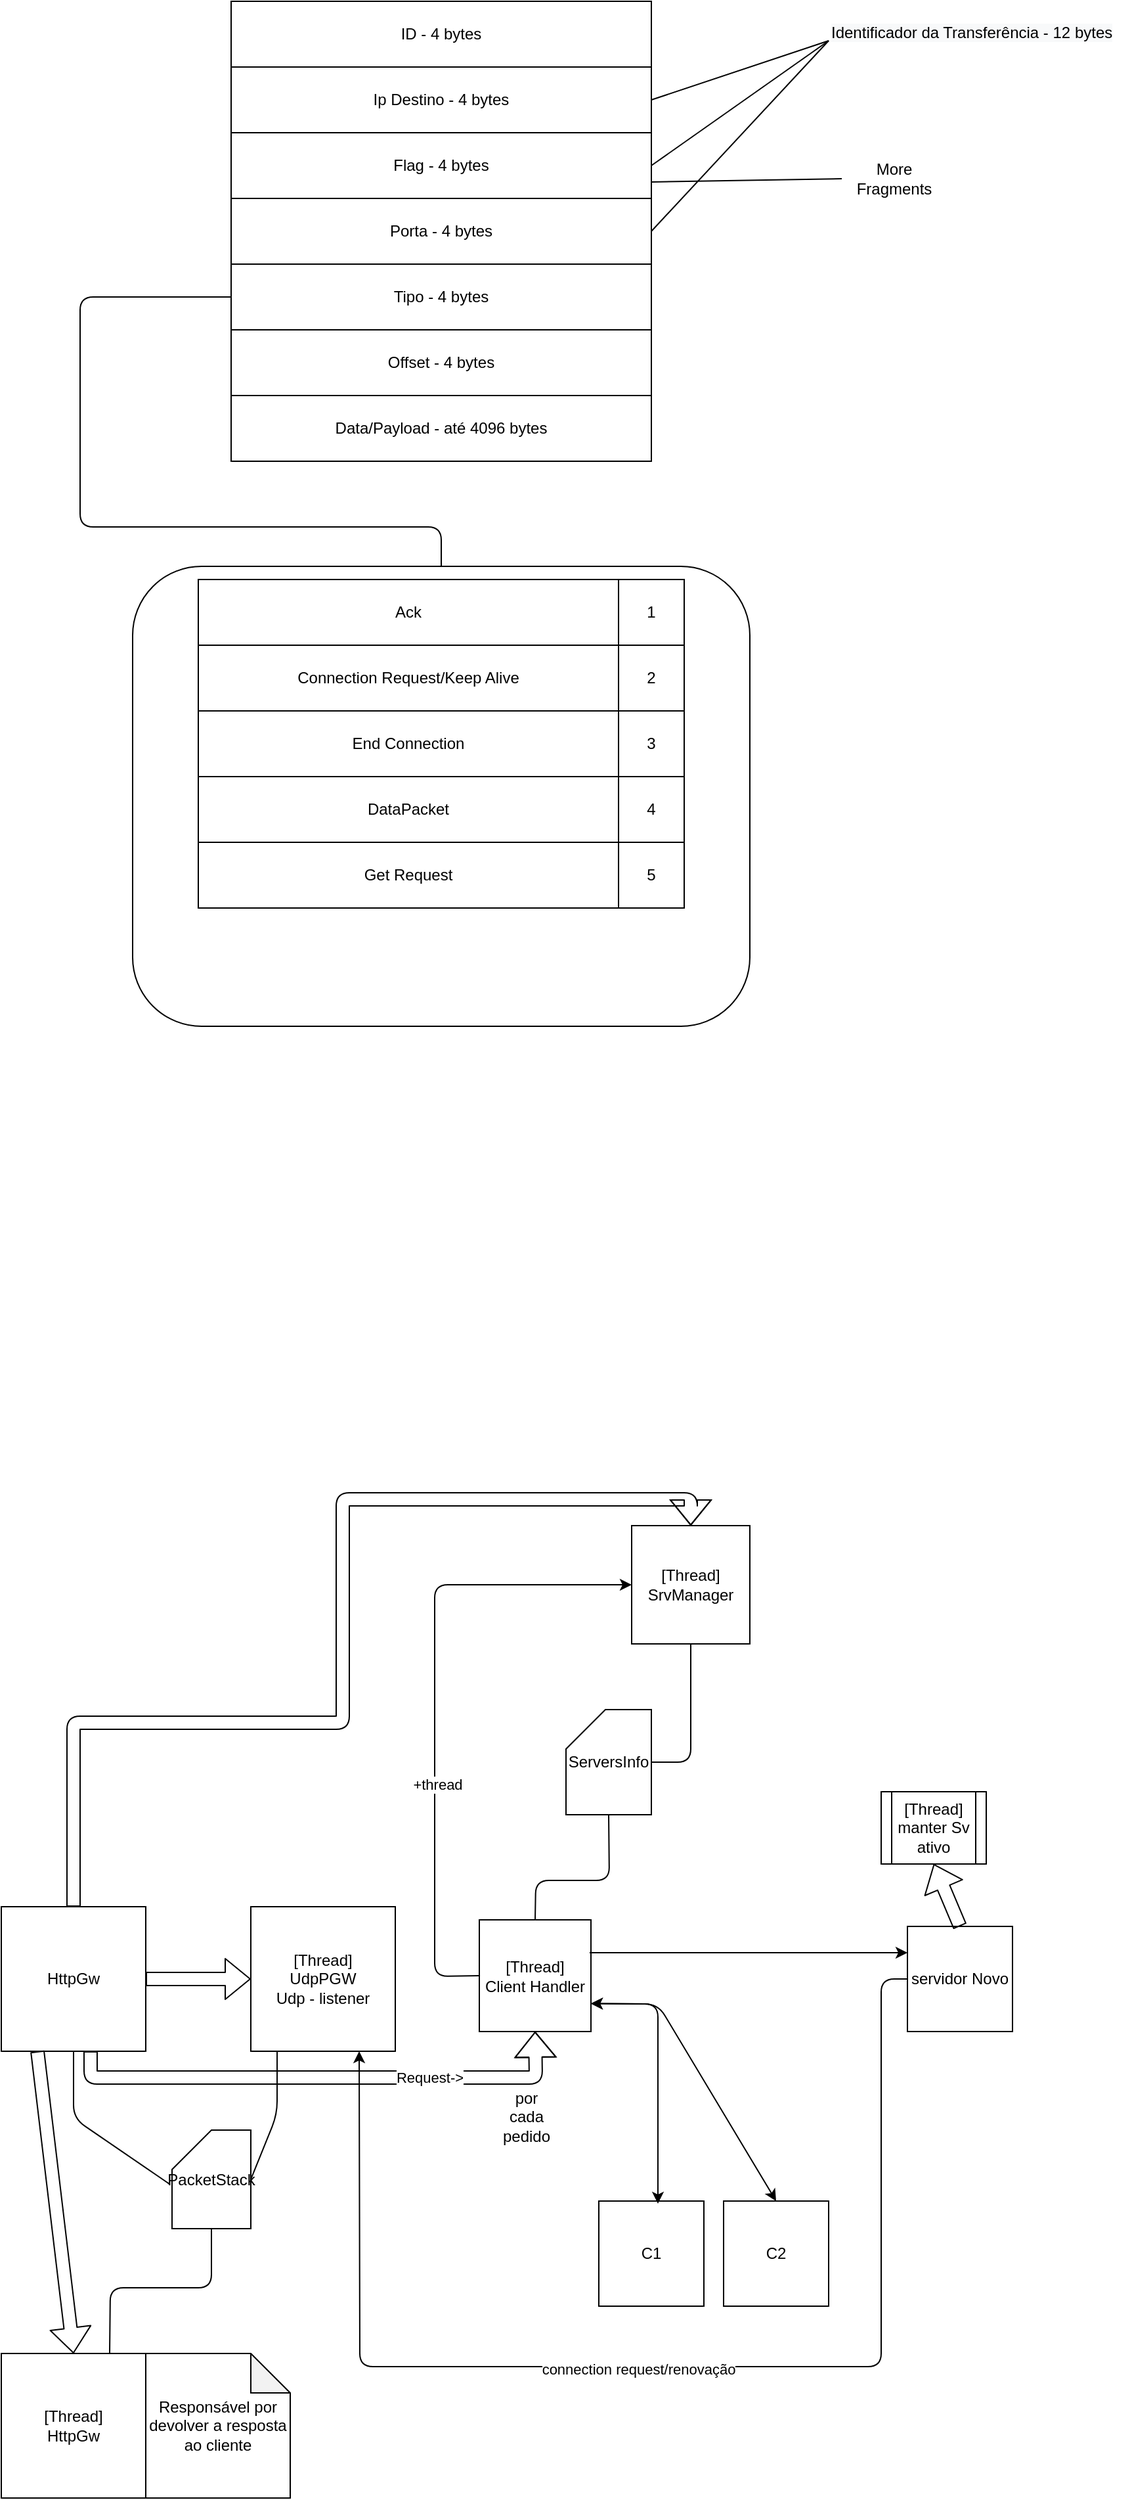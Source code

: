 <mxfile version="14.5.1" type="device"><diagram id="cq_N_JHk0V6czlqZl5l5" name="Página-1"><mxGraphModel dx="1113" dy="791" grid="1" gridSize="10" guides="1" tooltips="1" connect="1" arrows="1" fold="1" page="1" pageScale="1" pageWidth="827" pageHeight="1169" math="0" shadow="0"><root><mxCell id="0"/><mxCell id="1" parent="0"/><mxCell id="DTXv0WOeQ2A3S2TirWm5-17" value="" style="rounded=1;whiteSpace=wrap;html=1;fillColor=none;" parent="1" vertex="1"><mxGeometry x="150" y="510" width="470" height="350" as="geometry"/></mxCell><mxCell id="DTXv0WOeQ2A3S2TirWm5-1" value="Ip Destino - 4 bytes" style="rounded=0;whiteSpace=wrap;html=1;" parent="1" vertex="1"><mxGeometry x="225" y="130" width="320" height="50" as="geometry"/></mxCell><mxCell id="DTXv0WOeQ2A3S2TirWm5-2" value="ID - 4 bytes" style="rounded=0;whiteSpace=wrap;html=1;" parent="1" vertex="1"><mxGeometry x="225" y="80" width="320" height="50" as="geometry"/></mxCell><mxCell id="DTXv0WOeQ2A3S2TirWm5-3" value="Offset - 4 bytes" style="rounded=0;whiteSpace=wrap;html=1;" parent="1" vertex="1"><mxGeometry x="225" y="330" width="320" height="50" as="geometry"/></mxCell><mxCell id="DTXv0WOeQ2A3S2TirWm5-4" value="Tipo - 4 bytes" style="rounded=0;whiteSpace=wrap;html=1;" parent="1" vertex="1"><mxGeometry x="225" y="280" width="320" height="50" as="geometry"/></mxCell><mxCell id="DTXv0WOeQ2A3S2TirWm5-5" value="Data/Payload - até 4096 bytes" style="rounded=0;whiteSpace=wrap;html=1;" parent="1" vertex="1"><mxGeometry x="225" y="380" width="320" height="50" as="geometry"/></mxCell><mxCell id="DTXv0WOeQ2A3S2TirWm5-6" value="Flag - 4 bytes" style="rounded=0;whiteSpace=wrap;html=1;" parent="1" vertex="1"><mxGeometry x="225" y="180" width="320" height="50" as="geometry"/></mxCell><mxCell id="DTXv0WOeQ2A3S2TirWm5-7" value="Connection Request/Keep Alive" style="rounded=0;whiteSpace=wrap;html=1;" parent="1" vertex="1"><mxGeometry x="200" y="570" width="320" height="50" as="geometry"/></mxCell><mxCell id="DTXv0WOeQ2A3S2TirWm5-8" value="Ack" style="rounded=0;whiteSpace=wrap;html=1;" parent="1" vertex="1"><mxGeometry x="200" y="520" width="320" height="50" as="geometry"/></mxCell><mxCell id="DTXv0WOeQ2A3S2TirWm5-9" value="End Connection" style="rounded=0;whiteSpace=wrap;html=1;" parent="1" vertex="1"><mxGeometry x="200" y="620" width="320" height="50" as="geometry"/></mxCell><mxCell id="DTXv0WOeQ2A3S2TirWm5-10" value="DataPacket" style="rounded=0;whiteSpace=wrap;html=1;" parent="1" vertex="1"><mxGeometry x="200" y="670" width="320" height="50" as="geometry"/></mxCell><mxCell id="DTXv0WOeQ2A3S2TirWm5-11" value="1" style="rounded=0;whiteSpace=wrap;html=1;" parent="1" vertex="1"><mxGeometry x="520" y="520" width="50" height="50" as="geometry"/></mxCell><mxCell id="DTXv0WOeQ2A3S2TirWm5-12" value="2" style="rounded=0;whiteSpace=wrap;html=1;" parent="1" vertex="1"><mxGeometry x="520" y="570" width="50" height="50" as="geometry"/></mxCell><mxCell id="DTXv0WOeQ2A3S2TirWm5-13" value="3" style="rounded=0;whiteSpace=wrap;html=1;" parent="1" vertex="1"><mxGeometry x="520" y="620" width="50" height="50" as="geometry"/></mxCell><mxCell id="DTXv0WOeQ2A3S2TirWm5-14" value="4" style="rounded=0;whiteSpace=wrap;html=1;" parent="1" vertex="1"><mxGeometry x="520" y="670" width="50" height="50" as="geometry"/></mxCell><mxCell id="DTXv0WOeQ2A3S2TirWm5-16" value="" style="endArrow=none;html=1;entryX=0;entryY=0.5;entryDx=0;entryDy=0;exitX=0.5;exitY=0;exitDx=0;exitDy=0;" parent="1" source="DTXv0WOeQ2A3S2TirWm5-17" target="DTXv0WOeQ2A3S2TirWm5-4" edge="1"><mxGeometry width="50" height="50" relative="1" as="geometry"><mxPoint x="360" y="480" as="sourcePoint"/><mxPoint x="80" y="390" as="targetPoint"/><Array as="points"><mxPoint x="385" y="480"/><mxPoint x="110" y="480"/><mxPoint x="110" y="305"/></Array></mxGeometry></mxCell><mxCell id="DTXv0WOeQ2A3S2TirWm5-19" value="Porta - 4 bytes" style="rounded=0;whiteSpace=wrap;html=1;" parent="1" vertex="1"><mxGeometry x="225" y="230" width="320" height="50" as="geometry"/></mxCell><mxCell id="DTXv0WOeQ2A3S2TirWm5-20" value="Get Request" style="rounded=0;whiteSpace=wrap;html=1;" parent="1" vertex="1"><mxGeometry x="200" y="720" width="320" height="50" as="geometry"/></mxCell><mxCell id="DTXv0WOeQ2A3S2TirWm5-22" value="5" style="rounded=0;whiteSpace=wrap;html=1;" parent="1" vertex="1"><mxGeometry x="520" y="720" width="50" height="50" as="geometry"/></mxCell><mxCell id="DTXv0WOeQ2A3S2TirWm5-23" value="" style="endArrow=none;html=1;exitX=1;exitY=0.5;exitDx=0;exitDy=0;" parent="1" edge="1" source="DTXv0WOeQ2A3S2TirWm5-6"><mxGeometry width="50" height="50" relative="1" as="geometry"><mxPoint x="545" y="-10" as="sourcePoint"/><mxPoint x="680" y="110" as="targetPoint"/></mxGeometry></mxCell><mxCell id="DTXv0WOeQ2A3S2TirWm5-24" value="" style="endArrow=none;html=1;exitX=1;exitY=0.5;exitDx=0;exitDy=0;" parent="1" edge="1" source="DTXv0WOeQ2A3S2TirWm5-1"><mxGeometry width="50" height="50" relative="1" as="geometry"><mxPoint x="545" y="30" as="sourcePoint"/><mxPoint x="680" y="110" as="targetPoint"/></mxGeometry></mxCell><mxCell id="DTXv0WOeQ2A3S2TirWm5-25" value="" style="endArrow=none;html=1;exitX=1;exitY=0.5;exitDx=0;exitDy=0;" parent="1" edge="1" source="DTXv0WOeQ2A3S2TirWm5-19"><mxGeometry width="50" height="50" relative="1" as="geometry"><mxPoint x="545" y="80" as="sourcePoint"/><mxPoint x="680" y="110" as="targetPoint"/><Array as="points"><mxPoint x="680" y="110"/></Array></mxGeometry></mxCell><mxCell id="DTXv0WOeQ2A3S2TirWm5-31" value="[Thread]&lt;br&gt;UdpPGW&lt;br&gt;Udp - listener" style="whiteSpace=wrap;html=1;aspect=fixed;fillColor=#ffffff;" parent="1" vertex="1"><mxGeometry x="240" y="1530" width="110" height="110" as="geometry"/></mxCell><mxCell id="DTXv0WOeQ2A3S2TirWm5-32" value="[Thread]&lt;br&gt;SrvManager" style="whiteSpace=wrap;html=1;aspect=fixed;fillColor=#ffffff;" parent="1" vertex="1"><mxGeometry x="530" y="1240" width="90" height="90" as="geometry"/></mxCell><mxCell id="DTXv0WOeQ2A3S2TirWm5-34" value="" style="endArrow=classic;html=1;exitX=0;exitY=0.5;exitDx=0;exitDy=0;entryX=0;entryY=0.5;entryDx=0;entryDy=0;" parent="1" source="PgMdf3JUyPcmJIXbT_ub-4" target="DTXv0WOeQ2A3S2TirWm5-32" edge="1"><mxGeometry width="50" height="50" relative="1" as="geometry"><mxPoint x="540" y="1650" as="sourcePoint"/><mxPoint x="590" y="1600" as="targetPoint"/><Array as="points"><mxPoint x="380" y="1583"/><mxPoint x="380" y="1285"/></Array></mxGeometry></mxCell><mxCell id="PgMdf3JUyPcmJIXbT_ub-2" value="+thread" style="edgeLabel;html=1;align=center;verticalAlign=middle;resizable=0;points=[];" parent="DTXv0WOeQ2A3S2TirWm5-34" vertex="1" connectable="0"><mxGeometry x="-0.254" y="-2" relative="1" as="geometry"><mxPoint as="offset"/></mxGeometry></mxCell><mxCell id="DTXv0WOeQ2A3S2TirWm5-41" value="C1" style="whiteSpace=wrap;html=1;aspect=fixed;fillColor=#ffffff;" parent="1" vertex="1"><mxGeometry x="505" y="1754" width="80" height="80" as="geometry"/></mxCell><mxCell id="DTXv0WOeQ2A3S2TirWm5-42" value="C2" style="whiteSpace=wrap;html=1;aspect=fixed;fillColor=#ffffff;" parent="1" vertex="1"><mxGeometry x="600" y="1754" width="80" height="80" as="geometry"/></mxCell><mxCell id="DTXv0WOeQ2A3S2TirWm5-44" value="servidor Novo" style="whiteSpace=wrap;html=1;aspect=fixed;fillColor=#ffffff;" parent="1" vertex="1"><mxGeometry x="740" y="1545" width="80" height="80" as="geometry"/></mxCell><mxCell id="PgMdf3JUyPcmJIXbT_ub-1" value="[Thread] manter Sv ativo" style="shape=process;whiteSpace=wrap;html=1;backgroundOutline=1;" parent="1" vertex="1"><mxGeometry x="720" y="1442.5" width="80" height="55" as="geometry"/></mxCell><mxCell id="PgMdf3JUyPcmJIXbT_ub-3" value="HttpGw" style="whiteSpace=wrap;html=1;aspect=fixed;" parent="1" vertex="1"><mxGeometry x="50" y="1530" width="110" height="110" as="geometry"/></mxCell><mxCell id="PgMdf3JUyPcmJIXbT_ub-4" value="[Thread]&lt;br&gt;Client Handler" style="whiteSpace=wrap;html=1;aspect=fixed;" parent="1" vertex="1"><mxGeometry x="414" y="1540" width="85" height="85" as="geometry"/></mxCell><mxCell id="PgMdf3JUyPcmJIXbT_ub-8" value="ServersInfo" style="shape=card;whiteSpace=wrap;html=1;" parent="1" vertex="1"><mxGeometry x="480" y="1380" width="65" height="80" as="geometry"/></mxCell><mxCell id="PgMdf3JUyPcmJIXbT_ub-9" value="" style="endArrow=none;html=1;entryX=0.5;entryY=1;entryDx=0;entryDy=0;entryPerimeter=0;exitX=0.5;exitY=0;exitDx=0;exitDy=0;" parent="1" source="PgMdf3JUyPcmJIXbT_ub-4" target="PgMdf3JUyPcmJIXbT_ub-8" edge="1"><mxGeometry width="50" height="50" relative="1" as="geometry"><mxPoint x="487.5" y="1530" as="sourcePoint"/><mxPoint x="537.5" y="1480" as="targetPoint"/><Array as="points"><mxPoint x="457" y="1510"/><mxPoint x="513" y="1510"/></Array></mxGeometry></mxCell><mxCell id="PgMdf3JUyPcmJIXbT_ub-10" value="" style="endArrow=none;html=1;entryX=0.5;entryY=1;entryDx=0;entryDy=0;exitX=1;exitY=0.5;exitDx=0;exitDy=0;exitPerimeter=0;" parent="1" source="PgMdf3JUyPcmJIXbT_ub-8" target="DTXv0WOeQ2A3S2TirWm5-32" edge="1"><mxGeometry width="50" height="50" relative="1" as="geometry"><mxPoint x="550" y="1420" as="sourcePoint"/><mxPoint x="620" y="1350" as="targetPoint"/><Array as="points"><mxPoint x="575" y="1420"/></Array></mxGeometry></mxCell><mxCell id="PgMdf3JUyPcmJIXbT_ub-15" value="" style="shape=flexArrow;endArrow=classic;html=1;entryX=0;entryY=0.5;entryDx=0;entryDy=0;exitX=1;exitY=0.5;exitDx=0;exitDy=0;" parent="1" source="PgMdf3JUyPcmJIXbT_ub-3" target="DTXv0WOeQ2A3S2TirWm5-31" edge="1"><mxGeometry width="50" height="50" relative="1" as="geometry"><mxPoint x="160" y="1600" as="sourcePoint"/><mxPoint x="210" y="1550" as="targetPoint"/></mxGeometry></mxCell><mxCell id="PgMdf3JUyPcmJIXbT_ub-16" value="" style="shape=flexArrow;endArrow=classic;html=1;entryX=0.5;entryY=1;entryDx=0;entryDy=0;exitX=0.618;exitY=1;exitDx=0;exitDy=0;exitPerimeter=0;" parent="1" source="PgMdf3JUyPcmJIXbT_ub-3" target="PgMdf3JUyPcmJIXbT_ub-4" edge="1"><mxGeometry width="50" height="50" relative="1" as="geometry"><mxPoint x="120" y="1660" as="sourcePoint"/><mxPoint x="160" y="1660" as="targetPoint"/><Array as="points"><mxPoint x="118" y="1660"/><mxPoint x="457" y="1660"/></Array></mxGeometry></mxCell><mxCell id="PgMdf3JUyPcmJIXbT_ub-32" value="Request-&amp;gt;" style="edgeLabel;html=1;align=center;verticalAlign=middle;resizable=0;points=[];" parent="PgMdf3JUyPcmJIXbT_ub-16" vertex="1" connectable="0"><mxGeometry x="0.411" relative="1" as="geometry"><mxPoint as="offset"/></mxGeometry></mxCell><mxCell id="PgMdf3JUyPcmJIXbT_ub-17" value="" style="shape=flexArrow;endArrow=classic;html=1;exitX=0.5;exitY=0;exitDx=0;exitDy=0;entryX=0.5;entryY=0;entryDx=0;entryDy=0;" parent="1" source="PgMdf3JUyPcmJIXbT_ub-3" target="DTXv0WOeQ2A3S2TirWm5-32" edge="1"><mxGeometry width="50" height="50" relative="1" as="geometry"><mxPoint x="50" y="1385" as="sourcePoint"/><mxPoint x="450" y="1250" as="targetPoint"/><Array as="points"><mxPoint x="105" y="1390"/><mxPoint x="310" y="1390"/><mxPoint x="310" y="1220"/><mxPoint x="575" y="1220"/></Array></mxGeometry></mxCell><mxCell id="PgMdf3JUyPcmJIXbT_ub-18" value="" style="shape=flexArrow;endArrow=classic;html=1;exitX=0.5;exitY=0;exitDx=0;exitDy=0;entryX=0.5;entryY=1;entryDx=0;entryDy=0;" parent="1" source="DTXv0WOeQ2A3S2TirWm5-44" target="PgMdf3JUyPcmJIXbT_ub-1" edge="1"><mxGeometry width="50" height="50" relative="1" as="geometry"><mxPoint x="750" y="1545" as="sourcePoint"/><mxPoint x="800" y="1495" as="targetPoint"/></mxGeometry></mxCell><mxCell id="PgMdf3JUyPcmJIXbT_ub-19" value="" style="endArrow=classic;startArrow=classic;html=1;exitX=1;exitY=0.75;exitDx=0;exitDy=0;" parent="1" source="PgMdf3JUyPcmJIXbT_ub-4" edge="1"><mxGeometry width="50" height="50" relative="1" as="geometry"><mxPoint x="540" y="1670" as="sourcePoint"/><mxPoint x="550" y="1756" as="targetPoint"/><Array as="points"><mxPoint x="550" y="1604"/></Array></mxGeometry></mxCell><mxCell id="PgMdf3JUyPcmJIXbT_ub-20" value="" style="endArrow=classic;startArrow=classic;html=1;exitX=1;exitY=0.75;exitDx=0;exitDy=0;entryX=0.5;entryY=0;entryDx=0;entryDy=0;" parent="1" source="PgMdf3JUyPcmJIXbT_ub-4" target="DTXv0WOeQ2A3S2TirWm5-42" edge="1"><mxGeometry width="50" height="50" relative="1" as="geometry"><mxPoint x="570" y="1613.75" as="sourcePoint"/><mxPoint x="610" y="1750" as="targetPoint"/><Array as="points"><mxPoint x="550" y="1604"/></Array></mxGeometry></mxCell><mxCell id="PgMdf3JUyPcmJIXbT_ub-22" value="[Thread]&lt;br&gt;HttpGw" style="whiteSpace=wrap;html=1;aspect=fixed;" parent="1" vertex="1"><mxGeometry x="50" y="1870" width="110" height="110" as="geometry"/></mxCell><mxCell id="PgMdf3JUyPcmJIXbT_ub-23" value="" style="shape=flexArrow;endArrow=classic;html=1;entryX=0.5;entryY=0;entryDx=0;entryDy=0;exitX=0.25;exitY=1;exitDx=0;exitDy=0;" parent="1" source="PgMdf3JUyPcmJIXbT_ub-3" target="PgMdf3JUyPcmJIXbT_ub-22" edge="1"><mxGeometry width="50" height="50" relative="1" as="geometry"><mxPoint x="30" y="1660" as="sourcePoint"/><mxPoint x="80" y="1610" as="targetPoint"/></mxGeometry></mxCell><mxCell id="PgMdf3JUyPcmJIXbT_ub-24" value="Responsável por devolver a resposta ao cliente" style="shape=note;whiteSpace=wrap;html=1;backgroundOutline=1;darkOpacity=0.05;" parent="1" vertex="1"><mxGeometry x="160" y="1870" width="110" height="110" as="geometry"/></mxCell><mxCell id="PgMdf3JUyPcmJIXbT_ub-25" value="PacketStack" style="shape=card;whiteSpace=wrap;html=1;" parent="1" vertex="1"><mxGeometry x="180" y="1700" width="60" height="75" as="geometry"/></mxCell><mxCell id="PgMdf3JUyPcmJIXbT_ub-26" value="" style="endArrow=none;html=1;entryX=0.5;entryY=1;entryDx=0;entryDy=0;exitX=-0.033;exitY=0.547;exitDx=0;exitDy=0;exitPerimeter=0;" parent="1" source="PgMdf3JUyPcmJIXbT_ub-25" target="PgMdf3JUyPcmJIXbT_ub-3" edge="1"><mxGeometry width="50" height="50" relative="1" as="geometry"><mxPoint x="130" y="1690" as="sourcePoint"/><mxPoint x="180" y="1640" as="targetPoint"/><Array as="points"><mxPoint x="105" y="1691"/></Array></mxGeometry></mxCell><mxCell id="PgMdf3JUyPcmJIXbT_ub-27" value="" style="endArrow=none;html=1;exitX=1;exitY=0.5;exitDx=0;exitDy=0;exitPerimeter=0;entryX=0.182;entryY=1;entryDx=0;entryDy=0;entryPerimeter=0;" parent="1" source="PgMdf3JUyPcmJIXbT_ub-25" target="DTXv0WOeQ2A3S2TirWm5-31" edge="1"><mxGeometry width="50" height="50" relative="1" as="geometry"><mxPoint x="240" y="1712.5" as="sourcePoint"/><mxPoint x="290" y="1662.5" as="targetPoint"/><Array as="points"><mxPoint x="260" y="1688"/></Array></mxGeometry></mxCell><mxCell id="PgMdf3JUyPcmJIXbT_ub-28" value="" style="endArrow=none;html=1;entryX=0.5;entryY=1;entryDx=0;entryDy=0;entryPerimeter=0;exitX=0.75;exitY=0;exitDx=0;exitDy=0;" parent="1" source="PgMdf3JUyPcmJIXbT_ub-22" target="PgMdf3JUyPcmJIXbT_ub-25" edge="1"><mxGeometry width="50" height="50" relative="1" as="geometry"><mxPoint x="140" y="1770" as="sourcePoint"/><mxPoint x="230" y="1740" as="targetPoint"/><Array as="points"><mxPoint x="133" y="1820"/><mxPoint x="210" y="1820"/></Array></mxGeometry></mxCell><mxCell id="PgMdf3JUyPcmJIXbT_ub-30" value="" style="endArrow=classic;html=1;entryX=0;entryY=0.25;entryDx=0;entryDy=0;" parent="1" target="DTXv0WOeQ2A3S2TirWm5-44" edge="1"><mxGeometry width="50" height="50" relative="1" as="geometry"><mxPoint x="498" y="1565" as="sourcePoint"/><mxPoint x="555" y="1520" as="targetPoint"/></mxGeometry></mxCell><mxCell id="PgMdf3JUyPcmJIXbT_ub-31" value="" style="endArrow=classic;html=1;exitX=0;exitY=0.5;exitDx=0;exitDy=0;entryX=0.75;entryY=1;entryDx=0;entryDy=0;" parent="1" source="DTXv0WOeQ2A3S2TirWm5-44" target="DTXv0WOeQ2A3S2TirWm5-31" edge="1"><mxGeometry width="50" height="50" relative="1" as="geometry"><mxPoint x="640" y="1660" as="sourcePoint"/><mxPoint x="330" y="1880" as="targetPoint"/><Array as="points"><mxPoint x="720" y="1585"/><mxPoint x="720" y="1880"/><mxPoint x="323" y="1880"/></Array></mxGeometry></mxCell><mxCell id="OW-aqqJwrh9RgJvUxS9K-4" value="connection request/renovação" style="edgeLabel;html=1;align=center;verticalAlign=middle;resizable=0;points=[];" parent="PgMdf3JUyPcmJIXbT_ub-31" vertex="1" connectable="0"><mxGeometry x="0.05" y="2" relative="1" as="geometry"><mxPoint as="offset"/></mxGeometry></mxCell><mxCell id="OW-aqqJwrh9RgJvUxS9K-1" value="por cada pedido" style="text;html=1;strokeColor=none;fillColor=none;align=center;verticalAlign=middle;whiteSpace=wrap;rounded=0;" parent="1" vertex="1"><mxGeometry x="430" y="1680" width="40" height="20" as="geometry"/></mxCell><mxCell id="S_4h7Vv78UW1fJpAk5g0-1" value="&lt;span style=&quot;color: rgb(0 , 0 , 0) ; font-family: &amp;#34;helvetica&amp;#34; ; font-size: 12px ; font-style: normal ; font-weight: 400 ; letter-spacing: normal ; text-align: center ; text-indent: 0px ; text-transform: none ; word-spacing: 0px ; background-color: rgb(248 , 249 , 250) ; display: inline ; float: none&quot;&gt;Identificador da Transferência - 12 bytes&lt;/span&gt;" style="text;whiteSpace=wrap;html=1;" vertex="1" parent="1"><mxGeometry x="680" y="90" width="230" height="30" as="geometry"/></mxCell><mxCell id="S_4h7Vv78UW1fJpAk5g0-2" style="edgeStyle=orthogonalEdgeStyle;rounded=0;orthogonalLoop=1;jettySize=auto;html=1;exitX=0.5;exitY=1;exitDx=0;exitDy=0;" edge="1" parent="1" source="DTXv0WOeQ2A3S2TirWm5-6" target="DTXv0WOeQ2A3S2TirWm5-6"><mxGeometry relative="1" as="geometry"/></mxCell><mxCell id="S_4h7Vv78UW1fJpAk5g0-3" value="More Fragments" style="text;html=1;strokeColor=none;fillColor=none;align=center;verticalAlign=middle;whiteSpace=wrap;rounded=0;" vertex="1" parent="1"><mxGeometry x="690" y="190" width="80" height="50" as="geometry"/></mxCell><mxCell id="S_4h7Vv78UW1fJpAk5g0-5" value="" style="endArrow=none;html=1;exitX=1;exitY=0.75;exitDx=0;exitDy=0;entryX=0;entryY=0.5;entryDx=0;entryDy=0;" edge="1" parent="1" source="DTXv0WOeQ2A3S2TirWm5-6" target="S_4h7Vv78UW1fJpAk5g0-3"><mxGeometry width="50" height="50" relative="1" as="geometry"><mxPoint x="650" y="260" as="sourcePoint"/><mxPoint x="700" y="210" as="targetPoint"/></mxGeometry></mxCell></root></mxGraphModel></diagram></mxfile>